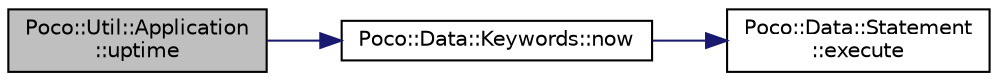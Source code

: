 digraph "Poco::Util::Application::uptime"
{
 // LATEX_PDF_SIZE
  edge [fontname="Helvetica",fontsize="10",labelfontname="Helvetica",labelfontsize="10"];
  node [fontname="Helvetica",fontsize="10",shape=record];
  rankdir="LR";
  Node1 [label="Poco::Util::Application\l::uptime",height=0.2,width=0.4,color="black", fillcolor="grey75", style="filled", fontcolor="black",tooltip="Returns the application start time (UTC)."];
  Node1 -> Node2 [color="midnightblue",fontsize="10",style="solid"];
  Node2 [label="Poco::Data::Keywords::now",height=0.2,width=0.4,color="black", fillcolor="white", style="filled",URL="$namespacePoco_1_1Data_1_1Keywords.html#a839e06ffbdee1328f646e4c83e0ae1fd",tooltip=" "];
  Node2 -> Node3 [color="midnightblue",fontsize="10",style="solid"];
  Node3 [label="Poco::Data::Statement\l::execute",height=0.2,width=0.4,color="black", fillcolor="white", style="filled",URL="$classPoco_1_1Data_1_1Statement.html#a2be38d265a5c47b8210f15e4082eec4e",tooltip="Creates a string from the accumulated SQL statement."];
}
